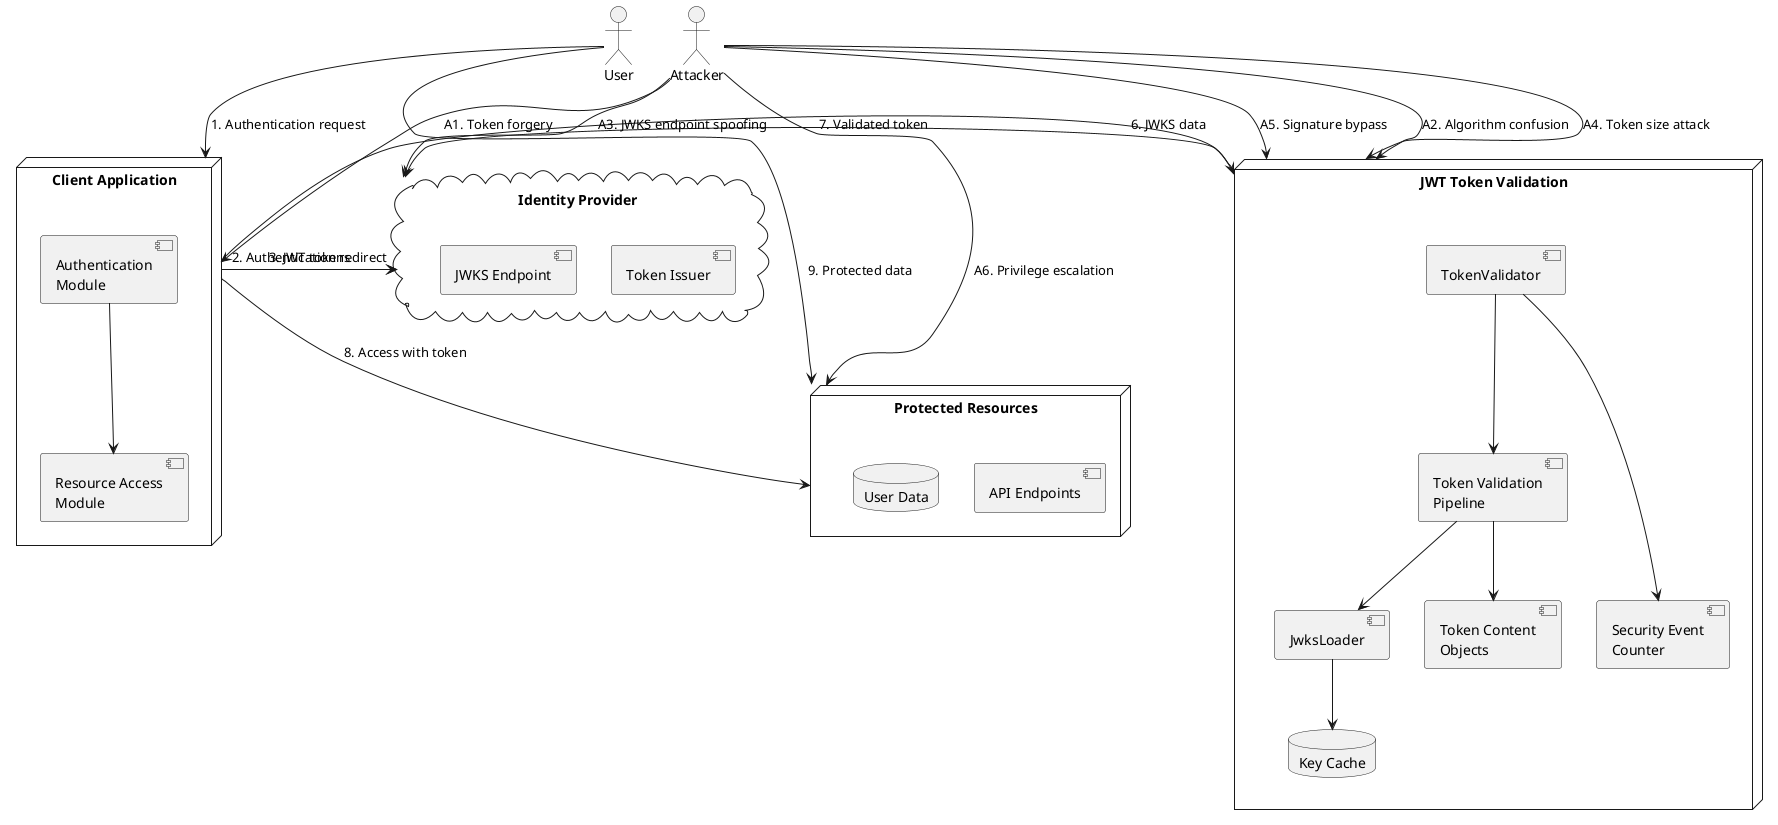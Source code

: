 @startuml

' Define layout groups to improve positioning
together {
  actor "User" as User
  actor "Attacker" as Attacker
}

node "Client Application" as ClientApp {
  component "Authentication\nModule" as AuthModule
  component "Resource Access\nModule" as ResourceModule
}

node "JWT Token Validation" as JWTLib {
  together {
    component "TokenValidator" as TokenValidator
    component "Token Validation\nPipeline" as ValidationPipeline
  }
  together {
    component "JwksLoader" as JwksLoader
    database "Key Cache" as KeyCache
  }
  together {
    component "Token Content\nObjects" as TokenContent
    component "Security Event\nCounter" as SecurityCounter
  }
}

cloud "Identity Provider" as IdP {
  component "Token Issuer" as TokenIssuer
  component "JWKS Endpoint" as JwksEndpoint
}

node "Protected Resources" as Resources {
  component "API Endpoints" as API
  database "User Data" as UserData
}

' Add layout hints to control positioning
User -[hidden]right-> ClientApp
ClientApp -[hidden]right-> JWTLib
JWTLib -[hidden]right-> IdP
IdP -[hidden]down-> Resources
Attacker -[hidden]down-> Resources

' Normal flow with explicit directions
User --> ClientApp : "1. Authentication request"
ClientApp --> IdP : "2. Authentication redirect"
IdP <-- ClientApp : "3. JWT tokens"
ClientApp --> JWTLib : "4. Validate token"
JWTLib --> IdP : "5. Fetch JWKS"
IdP <-- JWTLib : "6. JWKS data"
JWTLib <-- ClientApp : "7. Validated token"
ClientApp --> Resources : "8. Access with token"
Resources <-- User : "9. Protected data"

' Attack vectors flows
Attacker --> ClientApp : "A1. Token forgery"
Attacker --> JWTLib : "A2. Algorithm confusion"
Attacker --> IdP : "A3. JWKS endpoint spoofing"
Attacker --> JWTLib : "A4. Token size attack"
Attacker --> JWTLib : "A5. Signature bypass"
Attacker --> Resources : "A6. Privilege escalation"

' Internal connections with explicit directions
AuthModule --> ResourceModule
TokenValidator --> ValidationPipeline
ValidationPipeline --> JwksLoader
JwksLoader --> KeyCache
ValidationPipeline --> TokenContent
TokenValidator --> SecurityCounter

@enduml
